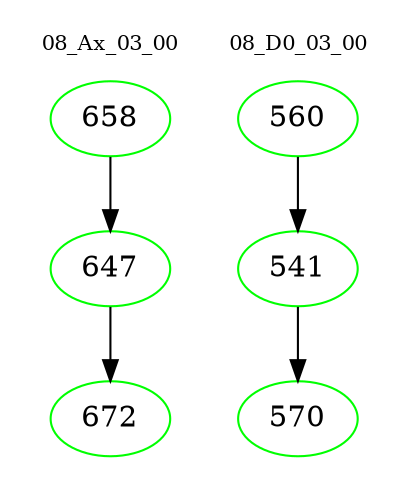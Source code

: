 digraph{
subgraph cluster_0 {
color = white
label = "08_Ax_03_00";
fontsize=10;
T0_658 [label="658", color="green"]
T0_658 -> T0_647 [color="black"]
T0_647 [label="647", color="green"]
T0_647 -> T0_672 [color="black"]
T0_672 [label="672", color="green"]
}
subgraph cluster_1 {
color = white
label = "08_D0_03_00";
fontsize=10;
T1_560 [label="560", color="green"]
T1_560 -> T1_541 [color="black"]
T1_541 [label="541", color="green"]
T1_541 -> T1_570 [color="black"]
T1_570 [label="570", color="green"]
}
}
